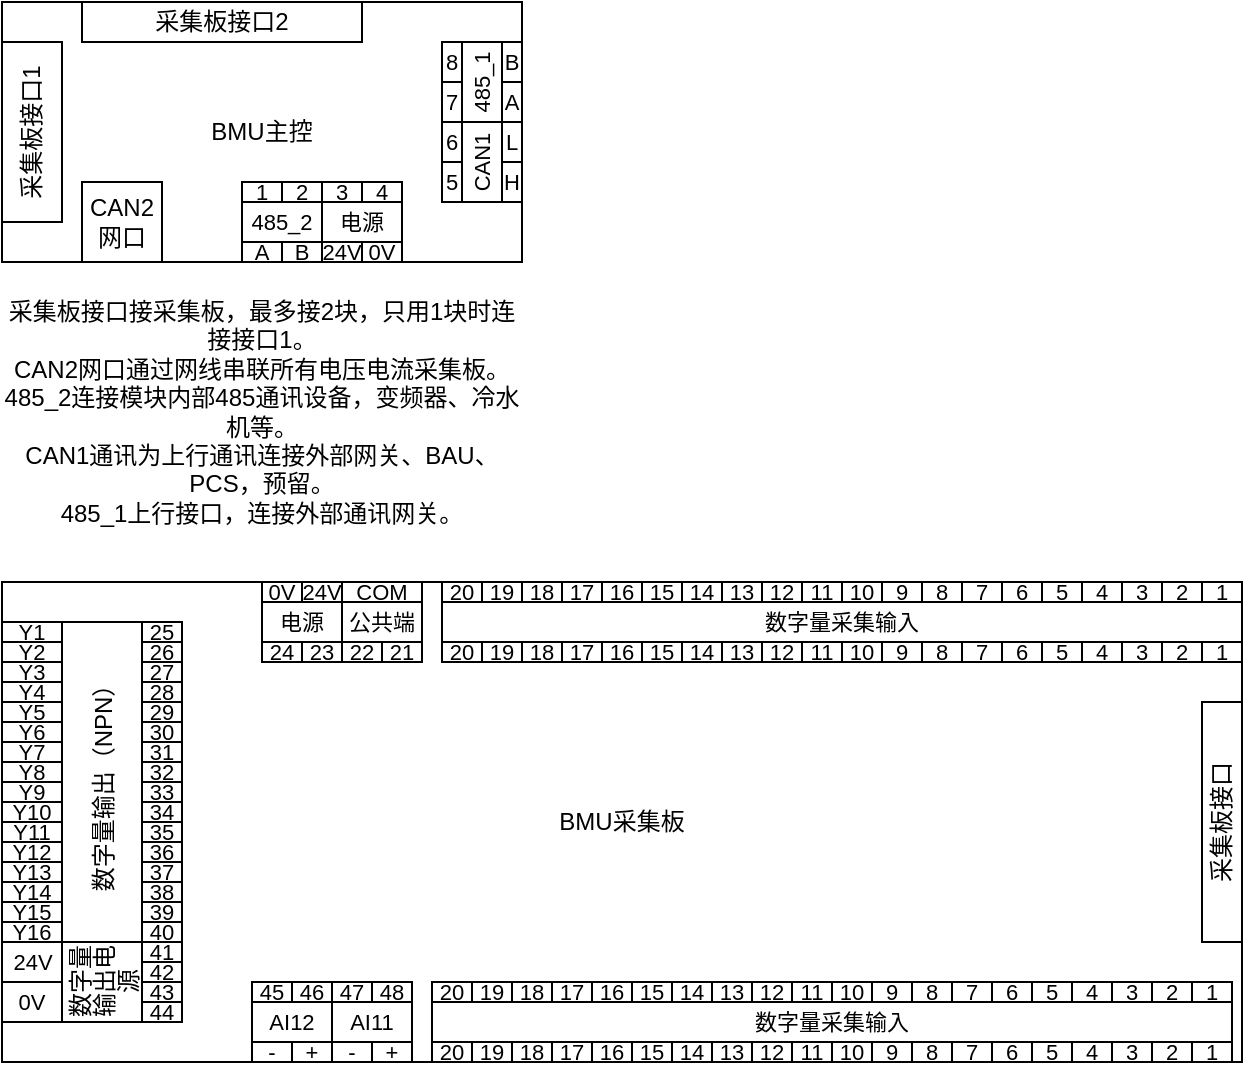 <mxfile version="21.6.8" type="github">
  <diagram name="第 1 页" id="vHNizKL9Y82_c_2R3YAB">
    <mxGraphModel dx="475" dy="253" grid="1" gridSize="10" guides="1" tooltips="1" connect="1" arrows="1" fold="1" page="1" pageScale="1" pageWidth="827" pageHeight="1169" math="0" shadow="0">
      <root>
        <mxCell id="0" />
        <mxCell id="1" parent="0" />
        <mxCell id="wkE--7n2eSdFaFKRiEd0-43" value="BMU采集板" style="rounded=0;whiteSpace=wrap;html=1;" vertex="1" parent="1">
          <mxGeometry x="30" y="310" width="620" height="240" as="geometry" />
        </mxCell>
        <mxCell id="wkE--7n2eSdFaFKRiEd0-44" value="采集板接口" style="rounded=0;whiteSpace=wrap;html=1;verticalAlign=middle;horizontal=0;align=center;fontFamily=Helvetica;" vertex="1" parent="1">
          <mxGeometry x="630" y="370" width="20" height="120" as="geometry" />
        </mxCell>
        <mxCell id="wkE--7n2eSdFaFKRiEd0-46" value="&lt;p style=&quot;line-height: 100%;&quot;&gt;&lt;font style=&quot;font-size: 11px;&quot;&gt;1&lt;/font&gt;&lt;/p&gt;" style="rounded=0;whiteSpace=wrap;html=1;fontSize=8;" vertex="1" parent="1">
          <mxGeometry x="630" y="340" width="20" height="10" as="geometry" />
        </mxCell>
        <mxCell id="wkE--7n2eSdFaFKRiEd0-48" value="&lt;p style=&quot;line-height: 100%;&quot;&gt;&lt;font style=&quot;font-size: 11px;&quot;&gt;2&lt;/font&gt;&lt;/p&gt;" style="rounded=0;whiteSpace=wrap;html=1;fontSize=8;" vertex="1" parent="1">
          <mxGeometry x="610" y="340" width="20" height="10" as="geometry" />
        </mxCell>
        <mxCell id="wkE--7n2eSdFaFKRiEd0-51" value="&lt;p style=&quot;line-height: 100%;&quot;&gt;&lt;font style=&quot;font-size: 11px;&quot;&gt;3&lt;/font&gt;&lt;/p&gt;" style="rounded=0;whiteSpace=wrap;html=1;fontSize=8;" vertex="1" parent="1">
          <mxGeometry x="590" y="340" width="20" height="10" as="geometry" />
        </mxCell>
        <mxCell id="wkE--7n2eSdFaFKRiEd0-53" value="&lt;p style=&quot;line-height: 100%;&quot;&gt;&lt;font style=&quot;font-size: 11px;&quot;&gt;4&lt;/font&gt;&lt;/p&gt;" style="rounded=0;whiteSpace=wrap;html=1;fontSize=8;" vertex="1" parent="1">
          <mxGeometry x="570" y="340" width="20" height="10" as="geometry" />
        </mxCell>
        <mxCell id="wkE--7n2eSdFaFKRiEd0-56" value="&lt;p style=&quot;line-height: 100%;&quot;&gt;&lt;font style=&quot;font-size: 11px;&quot;&gt;数字量采集输入&lt;/font&gt;&lt;/p&gt;" style="rounded=0;whiteSpace=wrap;html=1;fontSize=8;" vertex="1" parent="1">
          <mxGeometry x="250" y="320" width="400" height="20" as="geometry" />
        </mxCell>
        <mxCell id="wkE--7n2eSdFaFKRiEd0-57" value="&lt;p style=&quot;line-height: 100%;&quot;&gt;&lt;font style=&quot;font-size: 11px;&quot;&gt;5&lt;/font&gt;&lt;/p&gt;" style="rounded=0;whiteSpace=wrap;html=1;fontSize=8;" vertex="1" parent="1">
          <mxGeometry x="550" y="340" width="20" height="10" as="geometry" />
        </mxCell>
        <mxCell id="wkE--7n2eSdFaFKRiEd0-58" value="&lt;p style=&quot;line-height: 100%;&quot;&gt;&lt;font style=&quot;font-size: 11px;&quot;&gt;6&lt;/font&gt;&lt;/p&gt;" style="rounded=0;whiteSpace=wrap;html=1;fontSize=8;" vertex="1" parent="1">
          <mxGeometry x="530" y="340" width="20" height="10" as="geometry" />
        </mxCell>
        <mxCell id="wkE--7n2eSdFaFKRiEd0-59" value="&lt;p style=&quot;line-height: 100%;&quot;&gt;&lt;font style=&quot;font-size: 11px;&quot;&gt;7&lt;/font&gt;&lt;/p&gt;" style="rounded=0;whiteSpace=wrap;html=1;fontSize=8;" vertex="1" parent="1">
          <mxGeometry x="510" y="340" width="20" height="10" as="geometry" />
        </mxCell>
        <mxCell id="wkE--7n2eSdFaFKRiEd0-60" value="&lt;p style=&quot;line-height: 100%;&quot;&gt;&lt;font style=&quot;font-size: 11px;&quot;&gt;8&lt;/font&gt;&lt;/p&gt;" style="rounded=0;whiteSpace=wrap;html=1;fontSize=8;" vertex="1" parent="1">
          <mxGeometry x="490" y="340" width="20" height="10" as="geometry" />
        </mxCell>
        <mxCell id="wkE--7n2eSdFaFKRiEd0-61" value="&lt;p style=&quot;line-height: 100%;&quot;&gt;&lt;font style=&quot;font-size: 11px;&quot;&gt;9&lt;/font&gt;&lt;/p&gt;" style="rounded=0;whiteSpace=wrap;html=1;fontSize=8;" vertex="1" parent="1">
          <mxGeometry x="470" y="340" width="20" height="10" as="geometry" />
        </mxCell>
        <mxCell id="wkE--7n2eSdFaFKRiEd0-62" value="&lt;p style=&quot;line-height: 100%;&quot;&gt;&lt;font style=&quot;font-size: 11px;&quot;&gt;10&lt;/font&gt;&lt;/p&gt;" style="rounded=0;whiteSpace=wrap;html=1;fontSize=8;" vertex="1" parent="1">
          <mxGeometry x="450" y="340" width="20" height="10" as="geometry" />
        </mxCell>
        <mxCell id="wkE--7n2eSdFaFKRiEd0-63" value="&lt;p style=&quot;line-height: 100%;&quot;&gt;&lt;font style=&quot;font-size: 11px;&quot;&gt;11&lt;/font&gt;&lt;/p&gt;" style="rounded=0;whiteSpace=wrap;html=1;fontSize=8;" vertex="1" parent="1">
          <mxGeometry x="430" y="340" width="20" height="10" as="geometry" />
        </mxCell>
        <mxCell id="wkE--7n2eSdFaFKRiEd0-64" value="&lt;p style=&quot;line-height: 100%;&quot;&gt;&lt;font style=&quot;font-size: 11px;&quot;&gt;12&lt;/font&gt;&lt;/p&gt;" style="rounded=0;whiteSpace=wrap;html=1;fontSize=8;" vertex="1" parent="1">
          <mxGeometry x="410" y="340" width="20" height="10" as="geometry" />
        </mxCell>
        <mxCell id="wkE--7n2eSdFaFKRiEd0-65" value="&lt;p style=&quot;line-height: 100%;&quot;&gt;&lt;font style=&quot;font-size: 11px;&quot;&gt;13&lt;/font&gt;&lt;/p&gt;" style="rounded=0;whiteSpace=wrap;html=1;fontSize=8;" vertex="1" parent="1">
          <mxGeometry x="390" y="340" width="20" height="10" as="geometry" />
        </mxCell>
        <mxCell id="wkE--7n2eSdFaFKRiEd0-66" value="&lt;p style=&quot;line-height: 100%;&quot;&gt;&lt;font style=&quot;font-size: 11px;&quot;&gt;14&lt;/font&gt;&lt;/p&gt;" style="rounded=0;whiteSpace=wrap;html=1;fontSize=8;" vertex="1" parent="1">
          <mxGeometry x="370" y="340" width="20" height="10" as="geometry" />
        </mxCell>
        <mxCell id="wkE--7n2eSdFaFKRiEd0-67" value="&lt;p style=&quot;line-height: 100%;&quot;&gt;&lt;font style=&quot;font-size: 11px;&quot;&gt;15&lt;/font&gt;&lt;/p&gt;" style="rounded=0;whiteSpace=wrap;html=1;fontSize=8;" vertex="1" parent="1">
          <mxGeometry x="350" y="340" width="20" height="10" as="geometry" />
        </mxCell>
        <mxCell id="wkE--7n2eSdFaFKRiEd0-68" value="&lt;p style=&quot;line-height: 100%;&quot;&gt;&lt;font style=&quot;font-size: 11px;&quot;&gt;16&lt;/font&gt;&lt;/p&gt;" style="rounded=0;whiteSpace=wrap;html=1;fontSize=8;" vertex="1" parent="1">
          <mxGeometry x="330" y="340" width="20" height="10" as="geometry" />
        </mxCell>
        <mxCell id="wkE--7n2eSdFaFKRiEd0-69" value="&lt;p style=&quot;line-height: 100%;&quot;&gt;&lt;font style=&quot;font-size: 11px;&quot;&gt;17&lt;/font&gt;&lt;/p&gt;" style="rounded=0;whiteSpace=wrap;html=1;fontSize=8;" vertex="1" parent="1">
          <mxGeometry x="310" y="340" width="20" height="10" as="geometry" />
        </mxCell>
        <mxCell id="wkE--7n2eSdFaFKRiEd0-70" value="&lt;p style=&quot;line-height: 100%;&quot;&gt;&lt;font style=&quot;font-size: 11px;&quot;&gt;18&lt;/font&gt;&lt;/p&gt;" style="rounded=0;whiteSpace=wrap;html=1;fontSize=8;" vertex="1" parent="1">
          <mxGeometry x="290" y="340" width="20" height="10" as="geometry" />
        </mxCell>
        <mxCell id="wkE--7n2eSdFaFKRiEd0-71" value="&lt;p style=&quot;line-height: 100%;&quot;&gt;&lt;font style=&quot;font-size: 11px;&quot;&gt;19&lt;/font&gt;&lt;/p&gt;" style="rounded=0;whiteSpace=wrap;html=1;fontSize=8;" vertex="1" parent="1">
          <mxGeometry x="270" y="340" width="20" height="10" as="geometry" />
        </mxCell>
        <mxCell id="wkE--7n2eSdFaFKRiEd0-72" value="&lt;p style=&quot;line-height: 100%;&quot;&gt;&lt;font style=&quot;font-size: 11px;&quot;&gt;20&lt;/font&gt;&lt;/p&gt;" style="rounded=0;whiteSpace=wrap;html=1;fontSize=8;" vertex="1" parent="1">
          <mxGeometry x="250" y="340" width="20" height="10" as="geometry" />
        </mxCell>
        <mxCell id="wkE--7n2eSdFaFKRiEd0-76" value="&lt;p style=&quot;line-height: 100%;&quot;&gt;&lt;font style=&quot;font-size: 11px;&quot;&gt;1&lt;/font&gt;&lt;/p&gt;" style="rounded=0;whiteSpace=wrap;html=1;fontSize=8;" vertex="1" parent="1">
          <mxGeometry x="630" y="310" width="20" height="10" as="geometry" />
        </mxCell>
        <mxCell id="wkE--7n2eSdFaFKRiEd0-77" value="&lt;p style=&quot;line-height: 100%;&quot;&gt;&lt;font style=&quot;font-size: 11px;&quot;&gt;2&lt;/font&gt;&lt;/p&gt;" style="rounded=0;whiteSpace=wrap;html=1;fontSize=8;" vertex="1" parent="1">
          <mxGeometry x="610" y="310" width="20" height="10" as="geometry" />
        </mxCell>
        <mxCell id="wkE--7n2eSdFaFKRiEd0-78" value="&lt;p style=&quot;line-height: 100%;&quot;&gt;&lt;font style=&quot;font-size: 11px;&quot;&gt;3&lt;/font&gt;&lt;/p&gt;" style="rounded=0;whiteSpace=wrap;html=1;fontSize=8;" vertex="1" parent="1">
          <mxGeometry x="590" y="310" width="20" height="10" as="geometry" />
        </mxCell>
        <mxCell id="wkE--7n2eSdFaFKRiEd0-79" value="&lt;p style=&quot;line-height: 100%;&quot;&gt;&lt;font style=&quot;font-size: 11px;&quot;&gt;4&lt;/font&gt;&lt;/p&gt;" style="rounded=0;whiteSpace=wrap;html=1;fontSize=8;" vertex="1" parent="1">
          <mxGeometry x="570" y="310" width="20" height="10" as="geometry" />
        </mxCell>
        <mxCell id="wkE--7n2eSdFaFKRiEd0-80" value="&lt;p style=&quot;line-height: 100%;&quot;&gt;&lt;font style=&quot;font-size: 11px;&quot;&gt;5&lt;/font&gt;&lt;/p&gt;" style="rounded=0;whiteSpace=wrap;html=1;fontSize=8;" vertex="1" parent="1">
          <mxGeometry x="550" y="310" width="20" height="10" as="geometry" />
        </mxCell>
        <mxCell id="wkE--7n2eSdFaFKRiEd0-81" value="&lt;p style=&quot;line-height: 100%;&quot;&gt;&lt;font style=&quot;font-size: 11px;&quot;&gt;6&lt;/font&gt;&lt;/p&gt;" style="rounded=0;whiteSpace=wrap;html=1;fontSize=8;" vertex="1" parent="1">
          <mxGeometry x="530" y="310" width="20" height="10" as="geometry" />
        </mxCell>
        <mxCell id="wkE--7n2eSdFaFKRiEd0-82" value="&lt;p style=&quot;line-height: 100%;&quot;&gt;&lt;font style=&quot;font-size: 11px;&quot;&gt;7&lt;/font&gt;&lt;/p&gt;" style="rounded=0;whiteSpace=wrap;html=1;fontSize=8;" vertex="1" parent="1">
          <mxGeometry x="510" y="310" width="20" height="10" as="geometry" />
        </mxCell>
        <mxCell id="wkE--7n2eSdFaFKRiEd0-83" value="&lt;p style=&quot;line-height: 100%;&quot;&gt;&lt;font style=&quot;font-size: 11px;&quot;&gt;8&lt;/font&gt;&lt;/p&gt;" style="rounded=0;whiteSpace=wrap;html=1;fontSize=8;" vertex="1" parent="1">
          <mxGeometry x="490" y="310" width="20" height="10" as="geometry" />
        </mxCell>
        <mxCell id="wkE--7n2eSdFaFKRiEd0-84" value="&lt;p style=&quot;line-height: 100%;&quot;&gt;&lt;font style=&quot;font-size: 11px;&quot;&gt;9&lt;/font&gt;&lt;/p&gt;" style="rounded=0;whiteSpace=wrap;html=1;fontSize=8;" vertex="1" parent="1">
          <mxGeometry x="470" y="310" width="20" height="10" as="geometry" />
        </mxCell>
        <mxCell id="wkE--7n2eSdFaFKRiEd0-85" value="&lt;p style=&quot;line-height: 100%;&quot;&gt;&lt;font style=&quot;font-size: 11px;&quot;&gt;10&lt;/font&gt;&lt;/p&gt;" style="rounded=0;whiteSpace=wrap;html=1;fontSize=8;" vertex="1" parent="1">
          <mxGeometry x="450" y="310" width="20" height="10" as="geometry" />
        </mxCell>
        <mxCell id="wkE--7n2eSdFaFKRiEd0-86" value="&lt;p style=&quot;line-height: 100%;&quot;&gt;&lt;font style=&quot;font-size: 11px;&quot;&gt;11&lt;/font&gt;&lt;/p&gt;" style="rounded=0;whiteSpace=wrap;html=1;fontSize=8;" vertex="1" parent="1">
          <mxGeometry x="430" y="310" width="20" height="10" as="geometry" />
        </mxCell>
        <mxCell id="wkE--7n2eSdFaFKRiEd0-87" value="&lt;p style=&quot;line-height: 100%;&quot;&gt;&lt;font style=&quot;font-size: 11px;&quot;&gt;12&lt;/font&gt;&lt;/p&gt;" style="rounded=0;whiteSpace=wrap;html=1;fontSize=8;" vertex="1" parent="1">
          <mxGeometry x="410" y="310" width="20" height="10" as="geometry" />
        </mxCell>
        <mxCell id="wkE--7n2eSdFaFKRiEd0-88" value="&lt;p style=&quot;line-height: 100%;&quot;&gt;&lt;font style=&quot;font-size: 11px;&quot;&gt;13&lt;/font&gt;&lt;/p&gt;" style="rounded=0;whiteSpace=wrap;html=1;fontSize=8;" vertex="1" parent="1">
          <mxGeometry x="390" y="310" width="20" height="10" as="geometry" />
        </mxCell>
        <mxCell id="wkE--7n2eSdFaFKRiEd0-89" value="&lt;p style=&quot;line-height: 100%;&quot;&gt;&lt;font style=&quot;font-size: 11px;&quot;&gt;14&lt;/font&gt;&lt;/p&gt;" style="rounded=0;whiteSpace=wrap;html=1;fontSize=8;" vertex="1" parent="1">
          <mxGeometry x="370" y="310" width="20" height="10" as="geometry" />
        </mxCell>
        <mxCell id="wkE--7n2eSdFaFKRiEd0-90" value="&lt;p style=&quot;line-height: 100%;&quot;&gt;&lt;font style=&quot;font-size: 11px;&quot;&gt;15&lt;/font&gt;&lt;/p&gt;" style="rounded=0;whiteSpace=wrap;html=1;fontSize=8;" vertex="1" parent="1">
          <mxGeometry x="350" y="310" width="20" height="10" as="geometry" />
        </mxCell>
        <mxCell id="wkE--7n2eSdFaFKRiEd0-91" value="&lt;p style=&quot;line-height: 100%;&quot;&gt;&lt;font style=&quot;font-size: 11px;&quot;&gt;16&lt;/font&gt;&lt;/p&gt;" style="rounded=0;whiteSpace=wrap;html=1;fontSize=8;" vertex="1" parent="1">
          <mxGeometry x="330" y="310" width="20" height="10" as="geometry" />
        </mxCell>
        <mxCell id="wkE--7n2eSdFaFKRiEd0-92" value="&lt;p style=&quot;line-height: 100%;&quot;&gt;&lt;font style=&quot;font-size: 11px;&quot;&gt;17&lt;/font&gt;&lt;/p&gt;" style="rounded=0;whiteSpace=wrap;html=1;fontSize=8;" vertex="1" parent="1">
          <mxGeometry x="310" y="310" width="20" height="10" as="geometry" />
        </mxCell>
        <mxCell id="wkE--7n2eSdFaFKRiEd0-93" value="&lt;p style=&quot;line-height: 100%;&quot;&gt;&lt;font style=&quot;font-size: 11px;&quot;&gt;18&lt;/font&gt;&lt;/p&gt;" style="rounded=0;whiteSpace=wrap;html=1;fontSize=8;" vertex="1" parent="1">
          <mxGeometry x="290" y="310" width="20" height="10" as="geometry" />
        </mxCell>
        <mxCell id="wkE--7n2eSdFaFKRiEd0-94" value="&lt;p style=&quot;line-height: 100%;&quot;&gt;&lt;font style=&quot;font-size: 11px;&quot;&gt;19&lt;/font&gt;&lt;/p&gt;" style="rounded=0;whiteSpace=wrap;html=1;fontSize=8;" vertex="1" parent="1">
          <mxGeometry x="270" y="310" width="20" height="10" as="geometry" />
        </mxCell>
        <mxCell id="wkE--7n2eSdFaFKRiEd0-95" value="&lt;p style=&quot;line-height: 100%;&quot;&gt;&lt;font style=&quot;font-size: 11px;&quot;&gt;20&lt;/font&gt;&lt;/p&gt;" style="rounded=0;whiteSpace=wrap;html=1;fontSize=8;" vertex="1" parent="1">
          <mxGeometry x="250" y="310" width="20" height="10" as="geometry" />
        </mxCell>
        <mxCell id="wkE--7n2eSdFaFKRiEd0-96" value="&lt;p style=&quot;line-height: 100%;&quot;&gt;&lt;font style=&quot;font-size: 11px;&quot;&gt;21&lt;/font&gt;&lt;/p&gt;" style="rounded=0;whiteSpace=wrap;html=1;fontSize=8;" vertex="1" parent="1">
          <mxGeometry x="220" y="340" width="20" height="10" as="geometry" />
        </mxCell>
        <mxCell id="wkE--7n2eSdFaFKRiEd0-97" value="&lt;p style=&quot;line-height: 100%;&quot;&gt;&lt;font style=&quot;font-size: 11px;&quot;&gt;22&lt;/font&gt;&lt;/p&gt;" style="rounded=0;whiteSpace=wrap;html=1;fontSize=8;" vertex="1" parent="1">
          <mxGeometry x="200" y="340" width="20" height="10" as="geometry" />
        </mxCell>
        <mxCell id="wkE--7n2eSdFaFKRiEd0-98" value="&lt;p style=&quot;line-height: 100%;&quot;&gt;&lt;font style=&quot;font-size: 11px;&quot;&gt;23&lt;/font&gt;&lt;/p&gt;" style="rounded=0;whiteSpace=wrap;html=1;fontSize=8;" vertex="1" parent="1">
          <mxGeometry x="180" y="340" width="20" height="10" as="geometry" />
        </mxCell>
        <mxCell id="wkE--7n2eSdFaFKRiEd0-99" value="&lt;p style=&quot;line-height: 100%;&quot;&gt;&lt;font style=&quot;font-size: 11px;&quot;&gt;24&lt;/font&gt;&lt;/p&gt;" style="rounded=0;whiteSpace=wrap;html=1;fontSize=8;" vertex="1" parent="1">
          <mxGeometry x="160" y="340" width="20" height="10" as="geometry" />
        </mxCell>
        <mxCell id="wkE--7n2eSdFaFKRiEd0-100" value="&lt;p style=&quot;line-height: 100%;&quot;&gt;&lt;font style=&quot;font-size: 11px;&quot;&gt;公共端&lt;/font&gt;&lt;/p&gt;" style="rounded=0;whiteSpace=wrap;html=1;fontSize=8;" vertex="1" parent="1">
          <mxGeometry x="200" y="320" width="40" height="20" as="geometry" />
        </mxCell>
        <mxCell id="wkE--7n2eSdFaFKRiEd0-101" value="&lt;p style=&quot;line-height: 100%;&quot;&gt;&lt;span style=&quot;font-size: 11px;&quot;&gt;COM&lt;/span&gt;&lt;/p&gt;" style="rounded=0;whiteSpace=wrap;html=1;fontSize=8;" vertex="1" parent="1">
          <mxGeometry x="200" y="310" width="40" height="10" as="geometry" />
        </mxCell>
        <mxCell id="wkE--7n2eSdFaFKRiEd0-102" value="&lt;p style=&quot;line-height: 100%;&quot;&gt;&lt;font style=&quot;font-size: 11px;&quot;&gt;电源&lt;/font&gt;&lt;/p&gt;" style="rounded=0;whiteSpace=wrap;html=1;fontSize=8;" vertex="1" parent="1">
          <mxGeometry x="160" y="320" width="40" height="20" as="geometry" />
        </mxCell>
        <mxCell id="wkE--7n2eSdFaFKRiEd0-103" value="&lt;p style=&quot;line-height: 100%;&quot;&gt;&lt;font style=&quot;font-size: 11px;&quot;&gt;24V&lt;/font&gt;&lt;/p&gt;" style="rounded=0;whiteSpace=wrap;html=1;fontSize=8;" vertex="1" parent="1">
          <mxGeometry x="180" y="310" width="20" height="10" as="geometry" />
        </mxCell>
        <mxCell id="wkE--7n2eSdFaFKRiEd0-104" value="&lt;p style=&quot;line-height: 100%;&quot;&gt;&lt;font style=&quot;font-size: 11px;&quot;&gt;0V&lt;/font&gt;&lt;/p&gt;" style="rounded=0;whiteSpace=wrap;html=1;fontSize=8;" vertex="1" parent="1">
          <mxGeometry x="160" y="310" width="20" height="10" as="geometry" />
        </mxCell>
        <mxCell id="wkE--7n2eSdFaFKRiEd0-106" value="BMU主控" style="rounded=0;whiteSpace=wrap;html=1;" vertex="1" parent="1">
          <mxGeometry x="30" y="20" width="260" height="130" as="geometry" />
        </mxCell>
        <mxCell id="wkE--7n2eSdFaFKRiEd0-107" value="采集板接口1" style="rounded=0;whiteSpace=wrap;html=1;verticalAlign=middle;horizontal=0;align=center;fontFamily=Helvetica;" vertex="1" parent="1">
          <mxGeometry x="30" y="40" width="30" height="90" as="geometry" />
        </mxCell>
        <mxCell id="wkE--7n2eSdFaFKRiEd0-108" value="采集板接口2" style="rounded=0;whiteSpace=wrap;html=1;" vertex="1" parent="1">
          <mxGeometry x="70" y="20" width="140" height="20" as="geometry" />
        </mxCell>
        <mxCell id="wkE--7n2eSdFaFKRiEd0-109" value="" style="group" vertex="1" connectable="0" parent="1">
          <mxGeometry x="150" y="110" width="80" height="40" as="geometry" />
        </mxCell>
        <mxCell id="wkE--7n2eSdFaFKRiEd0-110" value="&lt;p style=&quot;line-height: 100%;&quot;&gt;&lt;font style=&quot;font-size: 11px;&quot;&gt;1&lt;/font&gt;&lt;/p&gt;" style="rounded=0;whiteSpace=wrap;html=1;fontSize=8;" vertex="1" parent="wkE--7n2eSdFaFKRiEd0-109">
          <mxGeometry width="20" height="10" as="geometry" />
        </mxCell>
        <mxCell id="wkE--7n2eSdFaFKRiEd0-111" value="&lt;p style=&quot;line-height: 100%;&quot;&gt;&lt;span style=&quot;font-size: 11px;&quot;&gt;485_2&lt;/span&gt;&lt;/p&gt;" style="rounded=0;whiteSpace=wrap;html=1;fontSize=8;horizontal=1;" vertex="1" parent="wkE--7n2eSdFaFKRiEd0-109">
          <mxGeometry y="10" width="40" height="20" as="geometry" />
        </mxCell>
        <mxCell id="wkE--7n2eSdFaFKRiEd0-112" value="&lt;p style=&quot;line-height: 100%;&quot;&gt;&lt;font style=&quot;font-size: 11px;&quot;&gt;2&lt;/font&gt;&lt;/p&gt;" style="rounded=0;whiteSpace=wrap;html=1;fontSize=8;" vertex="1" parent="wkE--7n2eSdFaFKRiEd0-109">
          <mxGeometry x="20" width="20" height="10" as="geometry" />
        </mxCell>
        <mxCell id="wkE--7n2eSdFaFKRiEd0-113" value="&lt;p style=&quot;line-height: 100%;&quot;&gt;&lt;font style=&quot;font-size: 11px;&quot;&gt;A&lt;/font&gt;&lt;/p&gt;" style="rounded=0;whiteSpace=wrap;html=1;fontSize=8;" vertex="1" parent="wkE--7n2eSdFaFKRiEd0-109">
          <mxGeometry y="30" width="20" height="10" as="geometry" />
        </mxCell>
        <mxCell id="wkE--7n2eSdFaFKRiEd0-114" value="&lt;p style=&quot;line-height: 100%;&quot;&gt;&lt;font style=&quot;font-size: 11px;&quot;&gt;B&lt;/font&gt;&lt;/p&gt;" style="rounded=0;whiteSpace=wrap;html=1;fontSize=8;" vertex="1" parent="wkE--7n2eSdFaFKRiEd0-109">
          <mxGeometry x="20" y="30" width="20" height="10" as="geometry" />
        </mxCell>
        <mxCell id="wkE--7n2eSdFaFKRiEd0-115" value="&lt;p style=&quot;line-height: 100%;&quot;&gt;&lt;font style=&quot;font-size: 11px;&quot;&gt;3&lt;/font&gt;&lt;/p&gt;" style="rounded=0;whiteSpace=wrap;html=1;fontSize=8;" vertex="1" parent="wkE--7n2eSdFaFKRiEd0-109">
          <mxGeometry x="40" width="20" height="10" as="geometry" />
        </mxCell>
        <mxCell id="wkE--7n2eSdFaFKRiEd0-116" value="电源" style="rounded=0;whiteSpace=wrap;fontSize=11;horizontal=1;html=1;fillStyle=auto;gradientColor=none;" vertex="1" parent="wkE--7n2eSdFaFKRiEd0-109">
          <mxGeometry x="40" y="10" width="40" height="20" as="geometry" />
        </mxCell>
        <mxCell id="wkE--7n2eSdFaFKRiEd0-117" value="&lt;p style=&quot;line-height: 100%;&quot;&gt;&lt;font style=&quot;font-size: 11px;&quot;&gt;4&lt;/font&gt;&lt;/p&gt;" style="rounded=0;whiteSpace=wrap;html=1;fontSize=8;" vertex="1" parent="wkE--7n2eSdFaFKRiEd0-109">
          <mxGeometry x="60" width="20" height="10" as="geometry" />
        </mxCell>
        <mxCell id="wkE--7n2eSdFaFKRiEd0-118" value="&lt;p style=&quot;line-height: 100%;&quot;&gt;&lt;font style=&quot;font-size: 11px;&quot;&gt;24V&lt;/font&gt;&lt;/p&gt;" style="rounded=0;whiteSpace=wrap;html=1;fontSize=8;" vertex="1" parent="wkE--7n2eSdFaFKRiEd0-109">
          <mxGeometry x="40" y="30" width="20" height="10" as="geometry" />
        </mxCell>
        <mxCell id="wkE--7n2eSdFaFKRiEd0-119" value="&lt;p style=&quot;line-height: 100%;&quot;&gt;&lt;font style=&quot;font-size: 11px;&quot;&gt;0V&lt;/font&gt;&lt;/p&gt;" style="rounded=0;whiteSpace=wrap;html=1;fontSize=8;" vertex="1" parent="wkE--7n2eSdFaFKRiEd0-109">
          <mxGeometry x="60" y="30" width="20" height="10" as="geometry" />
        </mxCell>
        <mxCell id="wkE--7n2eSdFaFKRiEd0-120" value="" style="group" vertex="1" connectable="0" parent="1">
          <mxGeometry x="250" y="40" width="40" height="80" as="geometry" />
        </mxCell>
        <mxCell id="wkE--7n2eSdFaFKRiEd0-121" value="&lt;p style=&quot;line-height: 100%;&quot;&gt;&lt;font style=&quot;font-size: 11px;&quot;&gt;5&lt;/font&gt;&lt;/p&gt;" style="rounded=0;whiteSpace=wrap;html=1;fontSize=8;" vertex="1" parent="wkE--7n2eSdFaFKRiEd0-120">
          <mxGeometry y="60" width="10" height="20" as="geometry" />
        </mxCell>
        <mxCell id="wkE--7n2eSdFaFKRiEd0-122" value="&lt;p style=&quot;line-height: 100%;&quot;&gt;&lt;span style=&quot;font-size: 11px;&quot;&gt;CAN1&lt;/span&gt;&lt;/p&gt;" style="rounded=0;whiteSpace=wrap;html=1;fontSize=8;horizontal=0;" vertex="1" parent="wkE--7n2eSdFaFKRiEd0-120">
          <mxGeometry x="10" y="40" width="20" height="40" as="geometry" />
        </mxCell>
        <mxCell id="wkE--7n2eSdFaFKRiEd0-123" value="&lt;p style=&quot;line-height: 100%;&quot;&gt;&lt;font style=&quot;font-size: 11px;&quot;&gt;6&lt;/font&gt;&lt;/p&gt;" style="rounded=0;whiteSpace=wrap;html=1;fontSize=8;" vertex="1" parent="wkE--7n2eSdFaFKRiEd0-120">
          <mxGeometry y="40" width="10" height="20" as="geometry" />
        </mxCell>
        <mxCell id="wkE--7n2eSdFaFKRiEd0-124" value="&lt;p style=&quot;line-height: 100%;&quot;&gt;&lt;span style=&quot;font-size: 11px;&quot;&gt;H&lt;/span&gt;&lt;/p&gt;" style="rounded=0;whiteSpace=wrap;html=1;fontSize=8;" vertex="1" parent="wkE--7n2eSdFaFKRiEd0-120">
          <mxGeometry x="30" y="60" width="10" height="20" as="geometry" />
        </mxCell>
        <mxCell id="wkE--7n2eSdFaFKRiEd0-125" value="&lt;p style=&quot;line-height: 100%;&quot;&gt;&lt;span style=&quot;font-size: 11px;&quot;&gt;L&lt;/span&gt;&lt;/p&gt;" style="rounded=0;whiteSpace=wrap;html=1;fontSize=8;" vertex="1" parent="wkE--7n2eSdFaFKRiEd0-120">
          <mxGeometry x="30" y="40" width="10" height="20" as="geometry" />
        </mxCell>
        <mxCell id="wkE--7n2eSdFaFKRiEd0-126" value="&lt;p style=&quot;line-height: 100%;&quot;&gt;&lt;font style=&quot;font-size: 11px;&quot;&gt;7&lt;/font&gt;&lt;/p&gt;" style="rounded=0;whiteSpace=wrap;html=1;fontSize=8;" vertex="1" parent="wkE--7n2eSdFaFKRiEd0-120">
          <mxGeometry y="20" width="10" height="20" as="geometry" />
        </mxCell>
        <mxCell id="wkE--7n2eSdFaFKRiEd0-127" value="&lt;p style=&quot;line-height: 100%;&quot;&gt;&lt;span style=&quot;font-size: 11px;&quot;&gt;485_1&lt;/span&gt;&lt;/p&gt;" style="rounded=0;whiteSpace=wrap;html=1;fontSize=8;horizontal=0;" vertex="1" parent="wkE--7n2eSdFaFKRiEd0-120">
          <mxGeometry x="10" width="20" height="40" as="geometry" />
        </mxCell>
        <mxCell id="wkE--7n2eSdFaFKRiEd0-128" value="&lt;p style=&quot;line-height: 100%;&quot;&gt;&lt;font style=&quot;font-size: 11px;&quot;&gt;8&lt;/font&gt;&lt;/p&gt;" style="rounded=0;whiteSpace=wrap;html=1;fontSize=8;" vertex="1" parent="wkE--7n2eSdFaFKRiEd0-120">
          <mxGeometry width="10" height="20" as="geometry" />
        </mxCell>
        <mxCell id="wkE--7n2eSdFaFKRiEd0-129" value="&lt;p style=&quot;line-height: 100%;&quot;&gt;&lt;span style=&quot;font-size: 11px;&quot;&gt;A&lt;/span&gt;&lt;/p&gt;" style="rounded=0;whiteSpace=wrap;html=1;fontSize=8;" vertex="1" parent="wkE--7n2eSdFaFKRiEd0-120">
          <mxGeometry x="30" y="20" width="10" height="20" as="geometry" />
        </mxCell>
        <mxCell id="wkE--7n2eSdFaFKRiEd0-130" value="&lt;p style=&quot;line-height: 100%;&quot;&gt;&lt;span style=&quot;font-size: 11px;&quot;&gt;B&lt;/span&gt;&lt;/p&gt;" style="rounded=0;whiteSpace=wrap;html=1;fontSize=8;" vertex="1" parent="wkE--7n2eSdFaFKRiEd0-120">
          <mxGeometry x="30" width="10" height="20" as="geometry" />
        </mxCell>
        <mxCell id="wkE--7n2eSdFaFKRiEd0-131" value="CAN2&lt;br&gt;网口" style="rounded=0;whiteSpace=wrap;html=1;verticalAlign=middle;horizontal=1;align=center;fontFamily=Helvetica;" vertex="1" parent="1">
          <mxGeometry x="70" y="110" width="40" height="40" as="geometry" />
        </mxCell>
        <mxCell id="wkE--7n2eSdFaFKRiEd0-132" value="采集板接口接采集板，最多接2块，只用1块时连接接口1。&lt;br&gt;CAN2网口通过网线串联所有电压电流采集板。&lt;br&gt;485_2连接模块内部485通讯设备，变频器、冷水机等。&lt;br&gt;CAN1通讯为上行通讯连接外部网关、BAU、PCS，预留。&lt;br&gt;485_1上行接口，连接外部通讯网关。" style="text;strokeColor=none;align=center;fillColor=none;html=1;verticalAlign=middle;whiteSpace=wrap;rounded=0;" vertex="1" parent="1">
          <mxGeometry x="30" y="160" width="260" height="130" as="geometry" />
        </mxCell>
        <mxCell id="wkE--7n2eSdFaFKRiEd0-133" value="&lt;p style=&quot;line-height: 100%;&quot;&gt;&lt;font style=&quot;font-size: 11px;&quot;&gt;26&lt;/font&gt;&lt;/p&gt;" style="rounded=0;whiteSpace=wrap;html=1;fontSize=8;" vertex="1" parent="1">
          <mxGeometry x="100" y="340" width="20" height="10" as="geometry" />
        </mxCell>
        <mxCell id="wkE--7n2eSdFaFKRiEd0-134" value="&lt;p style=&quot;line-height: 100%;&quot;&gt;&lt;font style=&quot;font-size: 11px;&quot;&gt;25&lt;/font&gt;&lt;/p&gt;" style="rounded=0;whiteSpace=wrap;html=1;fontSize=8;" vertex="1" parent="1">
          <mxGeometry x="100" y="330" width="20" height="10" as="geometry" />
        </mxCell>
        <mxCell id="wkE--7n2eSdFaFKRiEd0-135" value="&lt;p style=&quot;line-height: 100%; font-size: 12px;&quot;&gt;&lt;span style=&quot;font-size: 12px;&quot;&gt;数字量输出（NPN）&lt;/span&gt;&lt;/p&gt;" style="rounded=0;whiteSpace=wrap;html=1;fontSize=12;horizontal=0;" vertex="1" parent="1">
          <mxGeometry x="60" y="330" width="40" height="160" as="geometry" />
        </mxCell>
        <mxCell id="wkE--7n2eSdFaFKRiEd0-136" value="&lt;p style=&quot;line-height: 100%;&quot;&gt;&lt;font style=&quot;font-size: 11px;&quot;&gt;Y2&lt;/font&gt;&lt;/p&gt;" style="rounded=0;whiteSpace=wrap;html=1;fontSize=8;" vertex="1" parent="1">
          <mxGeometry x="30" y="340" width="30" height="10" as="geometry" />
        </mxCell>
        <mxCell id="wkE--7n2eSdFaFKRiEd0-137" value="&lt;p style=&quot;line-height: 100%;&quot;&gt;&lt;span style=&quot;font-size: 11px;&quot;&gt;Y1&lt;/span&gt;&lt;/p&gt;" style="rounded=0;whiteSpace=wrap;html=1;fontSize=8;" vertex="1" parent="1">
          <mxGeometry x="30" y="330" width="30" height="10" as="geometry" />
        </mxCell>
        <mxCell id="wkE--7n2eSdFaFKRiEd0-138" value="&lt;p style=&quot;line-height: 100%;&quot;&gt;&lt;font style=&quot;font-size: 11px;&quot;&gt;Y4&lt;/font&gt;&lt;/p&gt;" style="rounded=0;whiteSpace=wrap;html=1;fontSize=8;" vertex="1" parent="1">
          <mxGeometry x="30" y="360" width="30" height="10" as="geometry" />
        </mxCell>
        <mxCell id="wkE--7n2eSdFaFKRiEd0-139" value="&lt;p style=&quot;line-height: 100%;&quot;&gt;&lt;span style=&quot;font-size: 11px;&quot;&gt;Y3&lt;/span&gt;&lt;/p&gt;" style="rounded=0;whiteSpace=wrap;html=1;fontSize=8;" vertex="1" parent="1">
          <mxGeometry x="30" y="350" width="30" height="10" as="geometry" />
        </mxCell>
        <mxCell id="wkE--7n2eSdFaFKRiEd0-140" value="&lt;p style=&quot;line-height: 100%;&quot;&gt;&lt;font style=&quot;font-size: 11px;&quot;&gt;Y6&lt;/font&gt;&lt;/p&gt;" style="rounded=0;whiteSpace=wrap;html=1;fontSize=8;" vertex="1" parent="1">
          <mxGeometry x="30" y="380" width="30" height="10" as="geometry" />
        </mxCell>
        <mxCell id="wkE--7n2eSdFaFKRiEd0-141" value="&lt;p style=&quot;line-height: 100%;&quot;&gt;&lt;span style=&quot;font-size: 11px;&quot;&gt;Y5&lt;/span&gt;&lt;/p&gt;" style="rounded=0;whiteSpace=wrap;html=1;fontSize=8;" vertex="1" parent="1">
          <mxGeometry x="30" y="370" width="30" height="10" as="geometry" />
        </mxCell>
        <mxCell id="wkE--7n2eSdFaFKRiEd0-142" value="&lt;p style=&quot;line-height: 100%;&quot;&gt;&lt;font style=&quot;font-size: 11px;&quot;&gt;Y8&lt;/font&gt;&lt;/p&gt;" style="rounded=0;whiteSpace=wrap;html=1;fontSize=8;" vertex="1" parent="1">
          <mxGeometry x="30" y="400" width="30" height="10" as="geometry" />
        </mxCell>
        <mxCell id="wkE--7n2eSdFaFKRiEd0-143" value="&lt;p style=&quot;line-height: 100%;&quot;&gt;&lt;span style=&quot;font-size: 11px;&quot;&gt;Y7&lt;/span&gt;&lt;/p&gt;" style="rounded=0;whiteSpace=wrap;html=1;fontSize=8;" vertex="1" parent="1">
          <mxGeometry x="30" y="390" width="30" height="10" as="geometry" />
        </mxCell>
        <mxCell id="wkE--7n2eSdFaFKRiEd0-146" value="&lt;p style=&quot;line-height: 100%;&quot;&gt;&lt;font style=&quot;font-size: 11px;&quot;&gt;Y10&lt;/font&gt;&lt;/p&gt;" style="rounded=0;whiteSpace=wrap;html=1;fontSize=8;" vertex="1" parent="1">
          <mxGeometry x="30" y="420" width="30" height="10" as="geometry" />
        </mxCell>
        <mxCell id="wkE--7n2eSdFaFKRiEd0-147" value="&lt;p style=&quot;line-height: 100%;&quot;&gt;&lt;span style=&quot;font-size: 11px;&quot;&gt;Y9&lt;/span&gt;&lt;/p&gt;" style="rounded=0;whiteSpace=wrap;html=1;fontSize=8;" vertex="1" parent="1">
          <mxGeometry x="30" y="410" width="30" height="10" as="geometry" />
        </mxCell>
        <mxCell id="wkE--7n2eSdFaFKRiEd0-148" value="&lt;p style=&quot;line-height: 100%;&quot;&gt;&lt;font style=&quot;font-size: 11px;&quot;&gt;Y12&lt;/font&gt;&lt;/p&gt;" style="rounded=0;whiteSpace=wrap;html=1;fontSize=8;" vertex="1" parent="1">
          <mxGeometry x="30" y="440" width="30" height="10" as="geometry" />
        </mxCell>
        <mxCell id="wkE--7n2eSdFaFKRiEd0-149" value="&lt;p style=&quot;line-height: 100%;&quot;&gt;&lt;span style=&quot;font-size: 11px;&quot;&gt;Y11&lt;/span&gt;&lt;/p&gt;" style="rounded=0;whiteSpace=wrap;html=1;fontSize=8;" vertex="1" parent="1">
          <mxGeometry x="30" y="430" width="30" height="10" as="geometry" />
        </mxCell>
        <mxCell id="wkE--7n2eSdFaFKRiEd0-150" value="&lt;p style=&quot;line-height: 100%;&quot;&gt;&lt;font style=&quot;font-size: 11px;&quot;&gt;Y14&lt;/font&gt;&lt;/p&gt;" style="rounded=0;whiteSpace=wrap;html=1;fontSize=8;" vertex="1" parent="1">
          <mxGeometry x="30" y="460" width="30" height="10" as="geometry" />
        </mxCell>
        <mxCell id="wkE--7n2eSdFaFKRiEd0-151" value="&lt;p style=&quot;line-height: 100%;&quot;&gt;&lt;span style=&quot;font-size: 11px;&quot;&gt;Y13&lt;/span&gt;&lt;/p&gt;" style="rounded=0;whiteSpace=wrap;html=1;fontSize=8;" vertex="1" parent="1">
          <mxGeometry x="30" y="450" width="30" height="10" as="geometry" />
        </mxCell>
        <mxCell id="wkE--7n2eSdFaFKRiEd0-152" value="&lt;p style=&quot;line-height: 100%;&quot;&gt;&lt;font style=&quot;font-size: 11px;&quot;&gt;Y16&lt;/font&gt;&lt;/p&gt;" style="rounded=0;whiteSpace=wrap;html=1;fontSize=8;" vertex="1" parent="1">
          <mxGeometry x="30" y="480" width="30" height="10" as="geometry" />
        </mxCell>
        <mxCell id="wkE--7n2eSdFaFKRiEd0-153" value="&lt;p style=&quot;line-height: 100%;&quot;&gt;&lt;span style=&quot;font-size: 11px;&quot;&gt;Y15&lt;/span&gt;&lt;/p&gt;" style="rounded=0;whiteSpace=wrap;html=1;fontSize=8;" vertex="1" parent="1">
          <mxGeometry x="30" y="470" width="30" height="10" as="geometry" />
        </mxCell>
        <mxCell id="wkE--7n2eSdFaFKRiEd0-162" value="&lt;p style=&quot;line-height: 100%;&quot;&gt;&lt;span style=&quot;font-size: 11px;&quot;&gt;24V&lt;/span&gt;&lt;/p&gt;" style="rounded=0;whiteSpace=wrap;html=1;fontSize=8;" vertex="1" parent="1">
          <mxGeometry x="30" y="490" width="31" height="20" as="geometry" />
        </mxCell>
        <mxCell id="wkE--7n2eSdFaFKRiEd0-163" value="&lt;p style=&quot;line-height: 100%;&quot;&gt;&lt;font style=&quot;font-size: 11px;&quot;&gt;28&lt;/font&gt;&lt;/p&gt;" style="rounded=0;whiteSpace=wrap;html=1;fontSize=8;" vertex="1" parent="1">
          <mxGeometry x="100" y="360" width="20" height="10" as="geometry" />
        </mxCell>
        <mxCell id="wkE--7n2eSdFaFKRiEd0-164" value="&lt;p style=&quot;line-height: 100%;&quot;&gt;&lt;font style=&quot;font-size: 11px;&quot;&gt;27&lt;/font&gt;&lt;/p&gt;" style="rounded=0;whiteSpace=wrap;html=1;fontSize=8;" vertex="1" parent="1">
          <mxGeometry x="100" y="350" width="20" height="10" as="geometry" />
        </mxCell>
        <mxCell id="wkE--7n2eSdFaFKRiEd0-165" value="&lt;p style=&quot;line-height: 100%;&quot;&gt;&lt;font style=&quot;font-size: 11px;&quot;&gt;30&lt;/font&gt;&lt;/p&gt;" style="rounded=0;whiteSpace=wrap;html=1;fontSize=8;" vertex="1" parent="1">
          <mxGeometry x="100" y="380" width="20" height="10" as="geometry" />
        </mxCell>
        <mxCell id="wkE--7n2eSdFaFKRiEd0-166" value="&lt;p style=&quot;line-height: 100%;&quot;&gt;&lt;font style=&quot;font-size: 11px;&quot;&gt;29&lt;/font&gt;&lt;/p&gt;" style="rounded=0;whiteSpace=wrap;html=1;fontSize=8;" vertex="1" parent="1">
          <mxGeometry x="100" y="370" width="20" height="10" as="geometry" />
        </mxCell>
        <mxCell id="wkE--7n2eSdFaFKRiEd0-167" value="&lt;p style=&quot;line-height: 100%;&quot;&gt;&lt;font style=&quot;font-size: 11px;&quot;&gt;32&lt;/font&gt;&lt;/p&gt;" style="rounded=0;whiteSpace=wrap;html=1;fontSize=8;" vertex="1" parent="1">
          <mxGeometry x="100" y="400" width="20" height="10" as="geometry" />
        </mxCell>
        <mxCell id="wkE--7n2eSdFaFKRiEd0-168" value="&lt;p style=&quot;line-height: 100%;&quot;&gt;&lt;font style=&quot;font-size: 11px;&quot;&gt;31&lt;/font&gt;&lt;/p&gt;" style="rounded=0;whiteSpace=wrap;html=1;fontSize=8;" vertex="1" parent="1">
          <mxGeometry x="100" y="390" width="20" height="10" as="geometry" />
        </mxCell>
        <mxCell id="wkE--7n2eSdFaFKRiEd0-169" value="&lt;p style=&quot;line-height: 100%;&quot;&gt;&lt;font style=&quot;font-size: 11px;&quot;&gt;34&lt;/font&gt;&lt;/p&gt;" style="rounded=0;whiteSpace=wrap;html=1;fontSize=8;" vertex="1" parent="1">
          <mxGeometry x="100" y="420" width="20" height="10" as="geometry" />
        </mxCell>
        <mxCell id="wkE--7n2eSdFaFKRiEd0-170" value="&lt;p style=&quot;line-height: 100%;&quot;&gt;&lt;font style=&quot;font-size: 11px;&quot;&gt;33&lt;/font&gt;&lt;/p&gt;" style="rounded=0;whiteSpace=wrap;html=1;fontSize=8;" vertex="1" parent="1">
          <mxGeometry x="100" y="410" width="20" height="10" as="geometry" />
        </mxCell>
        <mxCell id="wkE--7n2eSdFaFKRiEd0-171" value="&lt;p style=&quot;line-height: 100%;&quot;&gt;&lt;font style=&quot;font-size: 11px;&quot;&gt;36&lt;/font&gt;&lt;/p&gt;" style="rounded=0;whiteSpace=wrap;html=1;fontSize=8;" vertex="1" parent="1">
          <mxGeometry x="100" y="440" width="20" height="10" as="geometry" />
        </mxCell>
        <mxCell id="wkE--7n2eSdFaFKRiEd0-172" value="&lt;p style=&quot;line-height: 100%;&quot;&gt;&lt;font style=&quot;font-size: 11px;&quot;&gt;35&lt;/font&gt;&lt;/p&gt;" style="rounded=0;whiteSpace=wrap;html=1;fontSize=8;" vertex="1" parent="1">
          <mxGeometry x="100" y="430" width="20" height="10" as="geometry" />
        </mxCell>
        <mxCell id="wkE--7n2eSdFaFKRiEd0-173" value="&lt;p style=&quot;line-height: 100%;&quot;&gt;&lt;font style=&quot;font-size: 11px;&quot;&gt;38&lt;/font&gt;&lt;/p&gt;" style="rounded=0;whiteSpace=wrap;html=1;fontSize=8;" vertex="1" parent="1">
          <mxGeometry x="100" y="460" width="20" height="10" as="geometry" />
        </mxCell>
        <mxCell id="wkE--7n2eSdFaFKRiEd0-174" value="&lt;p style=&quot;line-height: 100%;&quot;&gt;&lt;font style=&quot;font-size: 11px;&quot;&gt;37&lt;/font&gt;&lt;/p&gt;" style="rounded=0;whiteSpace=wrap;html=1;fontSize=8;" vertex="1" parent="1">
          <mxGeometry x="100" y="450" width="20" height="10" as="geometry" />
        </mxCell>
        <mxCell id="wkE--7n2eSdFaFKRiEd0-175" value="&lt;p style=&quot;line-height: 100%;&quot;&gt;&lt;font style=&quot;font-size: 11px;&quot;&gt;40&lt;/font&gt;&lt;/p&gt;" style="rounded=0;whiteSpace=wrap;html=1;fontSize=8;" vertex="1" parent="1">
          <mxGeometry x="100" y="480" width="20" height="10" as="geometry" />
        </mxCell>
        <mxCell id="wkE--7n2eSdFaFKRiEd0-176" value="&lt;p style=&quot;line-height: 100%;&quot;&gt;&lt;font style=&quot;font-size: 11px;&quot;&gt;39&lt;/font&gt;&lt;/p&gt;" style="rounded=0;whiteSpace=wrap;html=1;fontSize=8;" vertex="1" parent="1">
          <mxGeometry x="100" y="470" width="20" height="10" as="geometry" />
        </mxCell>
        <mxCell id="wkE--7n2eSdFaFKRiEd0-177" value="&lt;p style=&quot;line-height: 100%; font-size: 12px;&quot;&gt;&lt;span style=&quot;font-size: 12px;&quot;&gt;数字量输出电源&lt;/span&gt;&lt;/p&gt;" style="rounded=0;whiteSpace=wrap;html=1;fontSize=12;horizontal=0;" vertex="1" parent="1">
          <mxGeometry x="60" y="490" width="41" height="40" as="geometry" />
        </mxCell>
        <mxCell id="wkE--7n2eSdFaFKRiEd0-178" value="&lt;p style=&quot;line-height: 100%;&quot;&gt;&lt;span style=&quot;font-size: 11px;&quot;&gt;0V&lt;/span&gt;&lt;/p&gt;" style="rounded=0;whiteSpace=wrap;html=1;fontSize=8;" vertex="1" parent="1">
          <mxGeometry x="30" y="510" width="30" height="20" as="geometry" />
        </mxCell>
        <mxCell id="wkE--7n2eSdFaFKRiEd0-179" value="&lt;p style=&quot;line-height: 100%;&quot;&gt;&lt;font style=&quot;font-size: 11px;&quot;&gt;42&lt;/font&gt;&lt;/p&gt;" style="rounded=0;whiteSpace=wrap;html=1;fontSize=8;" vertex="1" parent="1">
          <mxGeometry x="100" y="500" width="20" height="10" as="geometry" />
        </mxCell>
        <mxCell id="wkE--7n2eSdFaFKRiEd0-180" value="&lt;p style=&quot;line-height: 100%;&quot;&gt;&lt;font style=&quot;font-size: 11px;&quot;&gt;41&lt;/font&gt;&lt;/p&gt;" style="rounded=0;whiteSpace=wrap;html=1;fontSize=8;" vertex="1" parent="1">
          <mxGeometry x="100" y="490" width="20" height="10" as="geometry" />
        </mxCell>
        <mxCell id="wkE--7n2eSdFaFKRiEd0-181" value="&lt;p style=&quot;line-height: 100%;&quot;&gt;&lt;font style=&quot;font-size: 11px;&quot;&gt;44&lt;/font&gt;&lt;/p&gt;" style="rounded=0;whiteSpace=wrap;html=1;fontSize=8;" vertex="1" parent="1">
          <mxGeometry x="100" y="520" width="20" height="10" as="geometry" />
        </mxCell>
        <mxCell id="wkE--7n2eSdFaFKRiEd0-182" value="&lt;p style=&quot;line-height: 100%;&quot;&gt;&lt;font style=&quot;font-size: 11px;&quot;&gt;43&lt;/font&gt;&lt;/p&gt;" style="rounded=0;whiteSpace=wrap;html=1;fontSize=8;" vertex="1" parent="1">
          <mxGeometry x="100" y="510" width="20" height="10" as="geometry" />
        </mxCell>
        <mxCell id="wkE--7n2eSdFaFKRiEd0-183" value="&lt;p style=&quot;line-height: 100%;&quot;&gt;&lt;font style=&quot;font-size: 11px;&quot;&gt;1&lt;/font&gt;&lt;/p&gt;" style="rounded=0;whiteSpace=wrap;html=1;fontSize=8;" vertex="1" parent="1">
          <mxGeometry x="625" y="540" width="20" height="10" as="geometry" />
        </mxCell>
        <mxCell id="wkE--7n2eSdFaFKRiEd0-184" value="&lt;p style=&quot;line-height: 100%;&quot;&gt;&lt;font style=&quot;font-size: 11px;&quot;&gt;2&lt;/font&gt;&lt;/p&gt;" style="rounded=0;whiteSpace=wrap;html=1;fontSize=8;" vertex="1" parent="1">
          <mxGeometry x="605" y="540" width="20" height="10" as="geometry" />
        </mxCell>
        <mxCell id="wkE--7n2eSdFaFKRiEd0-185" value="&lt;p style=&quot;line-height: 100%;&quot;&gt;&lt;font style=&quot;font-size: 11px;&quot;&gt;3&lt;/font&gt;&lt;/p&gt;" style="rounded=0;whiteSpace=wrap;html=1;fontSize=8;" vertex="1" parent="1">
          <mxGeometry x="585" y="540" width="20" height="10" as="geometry" />
        </mxCell>
        <mxCell id="wkE--7n2eSdFaFKRiEd0-186" value="&lt;p style=&quot;line-height: 100%;&quot;&gt;&lt;font style=&quot;font-size: 11px;&quot;&gt;4&lt;/font&gt;&lt;/p&gt;" style="rounded=0;whiteSpace=wrap;html=1;fontSize=8;" vertex="1" parent="1">
          <mxGeometry x="565" y="540" width="20" height="10" as="geometry" />
        </mxCell>
        <mxCell id="wkE--7n2eSdFaFKRiEd0-187" value="&lt;p style=&quot;line-height: 100%;&quot;&gt;&lt;font style=&quot;font-size: 11px;&quot;&gt;数字量采集输入&lt;/font&gt;&lt;/p&gt;" style="rounded=0;whiteSpace=wrap;html=1;fontSize=8;" vertex="1" parent="1">
          <mxGeometry x="245" y="520" width="400" height="20" as="geometry" />
        </mxCell>
        <mxCell id="wkE--7n2eSdFaFKRiEd0-188" value="&lt;p style=&quot;line-height: 100%;&quot;&gt;&lt;font style=&quot;font-size: 11px;&quot;&gt;5&lt;/font&gt;&lt;/p&gt;" style="rounded=0;whiteSpace=wrap;html=1;fontSize=8;" vertex="1" parent="1">
          <mxGeometry x="545" y="540" width="20" height="10" as="geometry" />
        </mxCell>
        <mxCell id="wkE--7n2eSdFaFKRiEd0-189" value="&lt;p style=&quot;line-height: 100%;&quot;&gt;&lt;font style=&quot;font-size: 11px;&quot;&gt;6&lt;/font&gt;&lt;/p&gt;" style="rounded=0;whiteSpace=wrap;html=1;fontSize=8;" vertex="1" parent="1">
          <mxGeometry x="525" y="540" width="20" height="10" as="geometry" />
        </mxCell>
        <mxCell id="wkE--7n2eSdFaFKRiEd0-190" value="&lt;p style=&quot;line-height: 100%;&quot;&gt;&lt;font style=&quot;font-size: 11px;&quot;&gt;7&lt;/font&gt;&lt;/p&gt;" style="rounded=0;whiteSpace=wrap;html=1;fontSize=8;" vertex="1" parent="1">
          <mxGeometry x="505" y="540" width="20" height="10" as="geometry" />
        </mxCell>
        <mxCell id="wkE--7n2eSdFaFKRiEd0-191" value="&lt;p style=&quot;line-height: 100%;&quot;&gt;&lt;font style=&quot;font-size: 11px;&quot;&gt;8&lt;/font&gt;&lt;/p&gt;" style="rounded=0;whiteSpace=wrap;html=1;fontSize=8;" vertex="1" parent="1">
          <mxGeometry x="485" y="540" width="20" height="10" as="geometry" />
        </mxCell>
        <mxCell id="wkE--7n2eSdFaFKRiEd0-192" value="&lt;p style=&quot;line-height: 100%;&quot;&gt;&lt;font style=&quot;font-size: 11px;&quot;&gt;9&lt;/font&gt;&lt;/p&gt;" style="rounded=0;whiteSpace=wrap;html=1;fontSize=8;" vertex="1" parent="1">
          <mxGeometry x="465" y="540" width="20" height="10" as="geometry" />
        </mxCell>
        <mxCell id="wkE--7n2eSdFaFKRiEd0-193" value="&lt;p style=&quot;line-height: 100%;&quot;&gt;&lt;font style=&quot;font-size: 11px;&quot;&gt;10&lt;/font&gt;&lt;/p&gt;" style="rounded=0;whiteSpace=wrap;html=1;fontSize=8;" vertex="1" parent="1">
          <mxGeometry x="445" y="540" width="20" height="10" as="geometry" />
        </mxCell>
        <mxCell id="wkE--7n2eSdFaFKRiEd0-194" value="&lt;p style=&quot;line-height: 100%;&quot;&gt;&lt;font style=&quot;font-size: 11px;&quot;&gt;11&lt;/font&gt;&lt;/p&gt;" style="rounded=0;whiteSpace=wrap;html=1;fontSize=8;" vertex="1" parent="1">
          <mxGeometry x="425" y="540" width="20" height="10" as="geometry" />
        </mxCell>
        <mxCell id="wkE--7n2eSdFaFKRiEd0-195" value="&lt;p style=&quot;line-height: 100%;&quot;&gt;&lt;font style=&quot;font-size: 11px;&quot;&gt;12&lt;/font&gt;&lt;/p&gt;" style="rounded=0;whiteSpace=wrap;html=1;fontSize=8;" vertex="1" parent="1">
          <mxGeometry x="405" y="540" width="20" height="10" as="geometry" />
        </mxCell>
        <mxCell id="wkE--7n2eSdFaFKRiEd0-196" value="&lt;p style=&quot;line-height: 100%;&quot;&gt;&lt;font style=&quot;font-size: 11px;&quot;&gt;13&lt;/font&gt;&lt;/p&gt;" style="rounded=0;whiteSpace=wrap;html=1;fontSize=8;" vertex="1" parent="1">
          <mxGeometry x="385" y="540" width="20" height="10" as="geometry" />
        </mxCell>
        <mxCell id="wkE--7n2eSdFaFKRiEd0-197" value="&lt;p style=&quot;line-height: 100%;&quot;&gt;&lt;font style=&quot;font-size: 11px;&quot;&gt;14&lt;/font&gt;&lt;/p&gt;" style="rounded=0;whiteSpace=wrap;html=1;fontSize=8;" vertex="1" parent="1">
          <mxGeometry x="365" y="540" width="20" height="10" as="geometry" />
        </mxCell>
        <mxCell id="wkE--7n2eSdFaFKRiEd0-198" value="&lt;p style=&quot;line-height: 100%;&quot;&gt;&lt;font style=&quot;font-size: 11px;&quot;&gt;15&lt;/font&gt;&lt;/p&gt;" style="rounded=0;whiteSpace=wrap;html=1;fontSize=8;" vertex="1" parent="1">
          <mxGeometry x="345" y="540" width="20" height="10" as="geometry" />
        </mxCell>
        <mxCell id="wkE--7n2eSdFaFKRiEd0-199" value="&lt;p style=&quot;line-height: 100%;&quot;&gt;&lt;font style=&quot;font-size: 11px;&quot;&gt;16&lt;/font&gt;&lt;/p&gt;" style="rounded=0;whiteSpace=wrap;html=1;fontSize=8;" vertex="1" parent="1">
          <mxGeometry x="325" y="540" width="20" height="10" as="geometry" />
        </mxCell>
        <mxCell id="wkE--7n2eSdFaFKRiEd0-200" value="&lt;p style=&quot;line-height: 100%;&quot;&gt;&lt;font style=&quot;font-size: 11px;&quot;&gt;17&lt;/font&gt;&lt;/p&gt;" style="rounded=0;whiteSpace=wrap;html=1;fontSize=8;" vertex="1" parent="1">
          <mxGeometry x="305" y="540" width="20" height="10" as="geometry" />
        </mxCell>
        <mxCell id="wkE--7n2eSdFaFKRiEd0-201" value="&lt;p style=&quot;line-height: 100%;&quot;&gt;&lt;font style=&quot;font-size: 11px;&quot;&gt;18&lt;/font&gt;&lt;/p&gt;" style="rounded=0;whiteSpace=wrap;html=1;fontSize=8;" vertex="1" parent="1">
          <mxGeometry x="285" y="540" width="20" height="10" as="geometry" />
        </mxCell>
        <mxCell id="wkE--7n2eSdFaFKRiEd0-202" value="&lt;p style=&quot;line-height: 100%;&quot;&gt;&lt;font style=&quot;font-size: 11px;&quot;&gt;19&lt;/font&gt;&lt;/p&gt;" style="rounded=0;whiteSpace=wrap;html=1;fontSize=8;" vertex="1" parent="1">
          <mxGeometry x="265" y="540" width="20" height="10" as="geometry" />
        </mxCell>
        <mxCell id="wkE--7n2eSdFaFKRiEd0-203" value="&lt;p style=&quot;line-height: 100%;&quot;&gt;&lt;font style=&quot;font-size: 11px;&quot;&gt;20&lt;/font&gt;&lt;/p&gt;" style="rounded=0;whiteSpace=wrap;html=1;fontSize=8;" vertex="1" parent="1">
          <mxGeometry x="245" y="540" width="20" height="10" as="geometry" />
        </mxCell>
        <mxCell id="wkE--7n2eSdFaFKRiEd0-204" value="&lt;p style=&quot;line-height: 100%;&quot;&gt;&lt;font style=&quot;font-size: 11px;&quot;&gt;1&lt;/font&gt;&lt;/p&gt;" style="rounded=0;whiteSpace=wrap;html=1;fontSize=8;" vertex="1" parent="1">
          <mxGeometry x="625" y="510" width="20" height="10" as="geometry" />
        </mxCell>
        <mxCell id="wkE--7n2eSdFaFKRiEd0-205" value="&lt;p style=&quot;line-height: 100%;&quot;&gt;&lt;font style=&quot;font-size: 11px;&quot;&gt;2&lt;/font&gt;&lt;/p&gt;" style="rounded=0;whiteSpace=wrap;html=1;fontSize=8;" vertex="1" parent="1">
          <mxGeometry x="605" y="510" width="20" height="10" as="geometry" />
        </mxCell>
        <mxCell id="wkE--7n2eSdFaFKRiEd0-206" value="&lt;p style=&quot;line-height: 100%;&quot;&gt;&lt;font style=&quot;font-size: 11px;&quot;&gt;3&lt;/font&gt;&lt;/p&gt;" style="rounded=0;whiteSpace=wrap;html=1;fontSize=8;" vertex="1" parent="1">
          <mxGeometry x="585" y="510" width="20" height="10" as="geometry" />
        </mxCell>
        <mxCell id="wkE--7n2eSdFaFKRiEd0-207" value="&lt;p style=&quot;line-height: 100%;&quot;&gt;&lt;font style=&quot;font-size: 11px;&quot;&gt;4&lt;/font&gt;&lt;/p&gt;" style="rounded=0;whiteSpace=wrap;html=1;fontSize=8;" vertex="1" parent="1">
          <mxGeometry x="565" y="510" width="20" height="10" as="geometry" />
        </mxCell>
        <mxCell id="wkE--7n2eSdFaFKRiEd0-208" value="&lt;p style=&quot;line-height: 100%;&quot;&gt;&lt;font style=&quot;font-size: 11px;&quot;&gt;5&lt;/font&gt;&lt;/p&gt;" style="rounded=0;whiteSpace=wrap;html=1;fontSize=8;" vertex="1" parent="1">
          <mxGeometry x="545" y="510" width="20" height="10" as="geometry" />
        </mxCell>
        <mxCell id="wkE--7n2eSdFaFKRiEd0-209" value="&lt;p style=&quot;line-height: 100%;&quot;&gt;&lt;font style=&quot;font-size: 11px;&quot;&gt;6&lt;/font&gt;&lt;/p&gt;" style="rounded=0;whiteSpace=wrap;html=1;fontSize=8;" vertex="1" parent="1">
          <mxGeometry x="525" y="510" width="20" height="10" as="geometry" />
        </mxCell>
        <mxCell id="wkE--7n2eSdFaFKRiEd0-210" value="&lt;p style=&quot;line-height: 100%;&quot;&gt;&lt;font style=&quot;font-size: 11px;&quot;&gt;7&lt;/font&gt;&lt;/p&gt;" style="rounded=0;whiteSpace=wrap;html=1;fontSize=8;" vertex="1" parent="1">
          <mxGeometry x="505" y="510" width="20" height="10" as="geometry" />
        </mxCell>
        <mxCell id="wkE--7n2eSdFaFKRiEd0-211" value="&lt;p style=&quot;line-height: 100%;&quot;&gt;&lt;font style=&quot;font-size: 11px;&quot;&gt;8&lt;/font&gt;&lt;/p&gt;" style="rounded=0;whiteSpace=wrap;html=1;fontSize=8;" vertex="1" parent="1">
          <mxGeometry x="485" y="510" width="20" height="10" as="geometry" />
        </mxCell>
        <mxCell id="wkE--7n2eSdFaFKRiEd0-212" value="&lt;p style=&quot;line-height: 100%;&quot;&gt;&lt;font style=&quot;font-size: 11px;&quot;&gt;9&lt;/font&gt;&lt;/p&gt;" style="rounded=0;whiteSpace=wrap;html=1;fontSize=8;" vertex="1" parent="1">
          <mxGeometry x="465" y="510" width="20" height="10" as="geometry" />
        </mxCell>
        <mxCell id="wkE--7n2eSdFaFKRiEd0-213" value="&lt;p style=&quot;line-height: 100%;&quot;&gt;&lt;font style=&quot;font-size: 11px;&quot;&gt;10&lt;/font&gt;&lt;/p&gt;" style="rounded=0;whiteSpace=wrap;html=1;fontSize=8;" vertex="1" parent="1">
          <mxGeometry x="445" y="510" width="20" height="10" as="geometry" />
        </mxCell>
        <mxCell id="wkE--7n2eSdFaFKRiEd0-214" value="&lt;p style=&quot;line-height: 100%;&quot;&gt;&lt;font style=&quot;font-size: 11px;&quot;&gt;11&lt;/font&gt;&lt;/p&gt;" style="rounded=0;whiteSpace=wrap;html=1;fontSize=8;" vertex="1" parent="1">
          <mxGeometry x="425" y="510" width="20" height="10" as="geometry" />
        </mxCell>
        <mxCell id="wkE--7n2eSdFaFKRiEd0-215" value="&lt;p style=&quot;line-height: 100%;&quot;&gt;&lt;font style=&quot;font-size: 11px;&quot;&gt;12&lt;/font&gt;&lt;/p&gt;" style="rounded=0;whiteSpace=wrap;html=1;fontSize=8;" vertex="1" parent="1">
          <mxGeometry x="405" y="510" width="20" height="10" as="geometry" />
        </mxCell>
        <mxCell id="wkE--7n2eSdFaFKRiEd0-216" value="&lt;p style=&quot;line-height: 100%;&quot;&gt;&lt;font style=&quot;font-size: 11px;&quot;&gt;13&lt;/font&gt;&lt;/p&gt;" style="rounded=0;whiteSpace=wrap;html=1;fontSize=8;" vertex="1" parent="1">
          <mxGeometry x="385" y="510" width="20" height="10" as="geometry" />
        </mxCell>
        <mxCell id="wkE--7n2eSdFaFKRiEd0-217" value="&lt;p style=&quot;line-height: 100%;&quot;&gt;&lt;font style=&quot;font-size: 11px;&quot;&gt;14&lt;/font&gt;&lt;/p&gt;" style="rounded=0;whiteSpace=wrap;html=1;fontSize=8;" vertex="1" parent="1">
          <mxGeometry x="365" y="510" width="20" height="10" as="geometry" />
        </mxCell>
        <mxCell id="wkE--7n2eSdFaFKRiEd0-218" value="&lt;p style=&quot;line-height: 100%;&quot;&gt;&lt;font style=&quot;font-size: 11px;&quot;&gt;15&lt;/font&gt;&lt;/p&gt;" style="rounded=0;whiteSpace=wrap;html=1;fontSize=8;" vertex="1" parent="1">
          <mxGeometry x="345" y="510" width="20" height="10" as="geometry" />
        </mxCell>
        <mxCell id="wkE--7n2eSdFaFKRiEd0-219" value="&lt;p style=&quot;line-height: 100%;&quot;&gt;&lt;font style=&quot;font-size: 11px;&quot;&gt;16&lt;/font&gt;&lt;/p&gt;" style="rounded=0;whiteSpace=wrap;html=1;fontSize=8;" vertex="1" parent="1">
          <mxGeometry x="325" y="510" width="20" height="10" as="geometry" />
        </mxCell>
        <mxCell id="wkE--7n2eSdFaFKRiEd0-220" value="&lt;p style=&quot;line-height: 100%;&quot;&gt;&lt;font style=&quot;font-size: 11px;&quot;&gt;17&lt;/font&gt;&lt;/p&gt;" style="rounded=0;whiteSpace=wrap;html=1;fontSize=8;" vertex="1" parent="1">
          <mxGeometry x="305" y="510" width="20" height="10" as="geometry" />
        </mxCell>
        <mxCell id="wkE--7n2eSdFaFKRiEd0-221" value="&lt;p style=&quot;line-height: 100%;&quot;&gt;&lt;font style=&quot;font-size: 11px;&quot;&gt;18&lt;/font&gt;&lt;/p&gt;" style="rounded=0;whiteSpace=wrap;html=1;fontSize=8;" vertex="1" parent="1">
          <mxGeometry x="285" y="510" width="20" height="10" as="geometry" />
        </mxCell>
        <mxCell id="wkE--7n2eSdFaFKRiEd0-222" value="&lt;p style=&quot;line-height: 100%;&quot;&gt;&lt;font style=&quot;font-size: 11px;&quot;&gt;19&lt;/font&gt;&lt;/p&gt;" style="rounded=0;whiteSpace=wrap;html=1;fontSize=8;" vertex="1" parent="1">
          <mxGeometry x="265" y="510" width="20" height="10" as="geometry" />
        </mxCell>
        <mxCell id="wkE--7n2eSdFaFKRiEd0-223" value="&lt;p style=&quot;line-height: 100%;&quot;&gt;&lt;font style=&quot;font-size: 11px;&quot;&gt;20&lt;/font&gt;&lt;/p&gt;" style="rounded=0;whiteSpace=wrap;html=1;fontSize=8;" vertex="1" parent="1">
          <mxGeometry x="245" y="510" width="20" height="10" as="geometry" />
        </mxCell>
        <mxCell id="wkE--7n2eSdFaFKRiEd0-224" value="&lt;p style=&quot;line-height: 100%;&quot;&gt;&lt;font style=&quot;font-size: 11px;&quot;&gt;+&lt;/font&gt;&lt;/p&gt;" style="rounded=0;whiteSpace=wrap;html=1;fontSize=8;" vertex="1" parent="1">
          <mxGeometry x="215" y="540" width="20" height="10" as="geometry" />
        </mxCell>
        <mxCell id="wkE--7n2eSdFaFKRiEd0-225" value="&lt;p style=&quot;line-height: 100%;&quot;&gt;&lt;font style=&quot;font-size: 11px;&quot;&gt;-&lt;/font&gt;&lt;/p&gt;" style="rounded=0;whiteSpace=wrap;html=1;fontSize=8;" vertex="1" parent="1">
          <mxGeometry x="195" y="540" width="20" height="10" as="geometry" />
        </mxCell>
        <mxCell id="wkE--7n2eSdFaFKRiEd0-226" value="&lt;p style=&quot;line-height: 100%;&quot;&gt;&lt;font style=&quot;font-size: 11px;&quot;&gt;+&lt;/font&gt;&lt;/p&gt;" style="rounded=0;whiteSpace=wrap;html=1;fontSize=8;" vertex="1" parent="1">
          <mxGeometry x="175" y="540" width="20" height="10" as="geometry" />
        </mxCell>
        <mxCell id="wkE--7n2eSdFaFKRiEd0-227" value="&lt;p style=&quot;line-height: 100%;&quot;&gt;&lt;font style=&quot;font-size: 11px;&quot;&gt;-&lt;/font&gt;&lt;/p&gt;" style="rounded=0;whiteSpace=wrap;html=1;fontSize=8;" vertex="1" parent="1">
          <mxGeometry x="155" y="540" width="20" height="10" as="geometry" />
        </mxCell>
        <mxCell id="wkE--7n2eSdFaFKRiEd0-228" value="&lt;p style=&quot;line-height: 100%;&quot;&gt;&lt;span style=&quot;font-size: 11px;&quot;&gt;AI11&lt;/span&gt;&lt;/p&gt;" style="rounded=0;whiteSpace=wrap;html=1;fontSize=8;" vertex="1" parent="1">
          <mxGeometry x="195" y="520" width="40" height="20" as="geometry" />
        </mxCell>
        <mxCell id="wkE--7n2eSdFaFKRiEd0-230" value="&lt;p style=&quot;line-height: 100%;&quot;&gt;&lt;font style=&quot;font-size: 11px;&quot;&gt;AI12&lt;/font&gt;&lt;/p&gt;" style="rounded=0;whiteSpace=wrap;html=1;fontSize=8;" vertex="1" parent="1">
          <mxGeometry x="155" y="520" width="40" height="20" as="geometry" />
        </mxCell>
        <mxCell id="wkE--7n2eSdFaFKRiEd0-231" value="&lt;p style=&quot;line-height: 100%;&quot;&gt;&lt;font style=&quot;font-size: 11px;&quot;&gt;46&lt;/font&gt;&lt;/p&gt;" style="rounded=0;whiteSpace=wrap;html=1;fontSize=8;" vertex="1" parent="1">
          <mxGeometry x="175" y="510" width="20" height="10" as="geometry" />
        </mxCell>
        <mxCell id="wkE--7n2eSdFaFKRiEd0-232" value="&lt;p style=&quot;line-height: 100%;&quot;&gt;&lt;font style=&quot;font-size: 11px;&quot;&gt;45&lt;/font&gt;&lt;/p&gt;" style="rounded=0;whiteSpace=wrap;html=1;fontSize=8;" vertex="1" parent="1">
          <mxGeometry x="155" y="510" width="20" height="10" as="geometry" />
        </mxCell>
        <mxCell id="wkE--7n2eSdFaFKRiEd0-233" value="&lt;p style=&quot;line-height: 100%;&quot;&gt;&lt;font style=&quot;font-size: 11px;&quot;&gt;47&lt;/font&gt;&lt;/p&gt;" style="rounded=0;whiteSpace=wrap;html=1;fontSize=8;" vertex="1" parent="1">
          <mxGeometry x="195" y="510" width="20" height="10" as="geometry" />
        </mxCell>
        <mxCell id="wkE--7n2eSdFaFKRiEd0-234" value="&lt;p style=&quot;line-height: 100%;&quot;&gt;&lt;font style=&quot;font-size: 11px;&quot;&gt;48&lt;/font&gt;&lt;/p&gt;" style="rounded=0;whiteSpace=wrap;html=1;fontSize=8;" vertex="1" parent="1">
          <mxGeometry x="215" y="510" width="20" height="10" as="geometry" />
        </mxCell>
      </root>
    </mxGraphModel>
  </diagram>
</mxfile>
